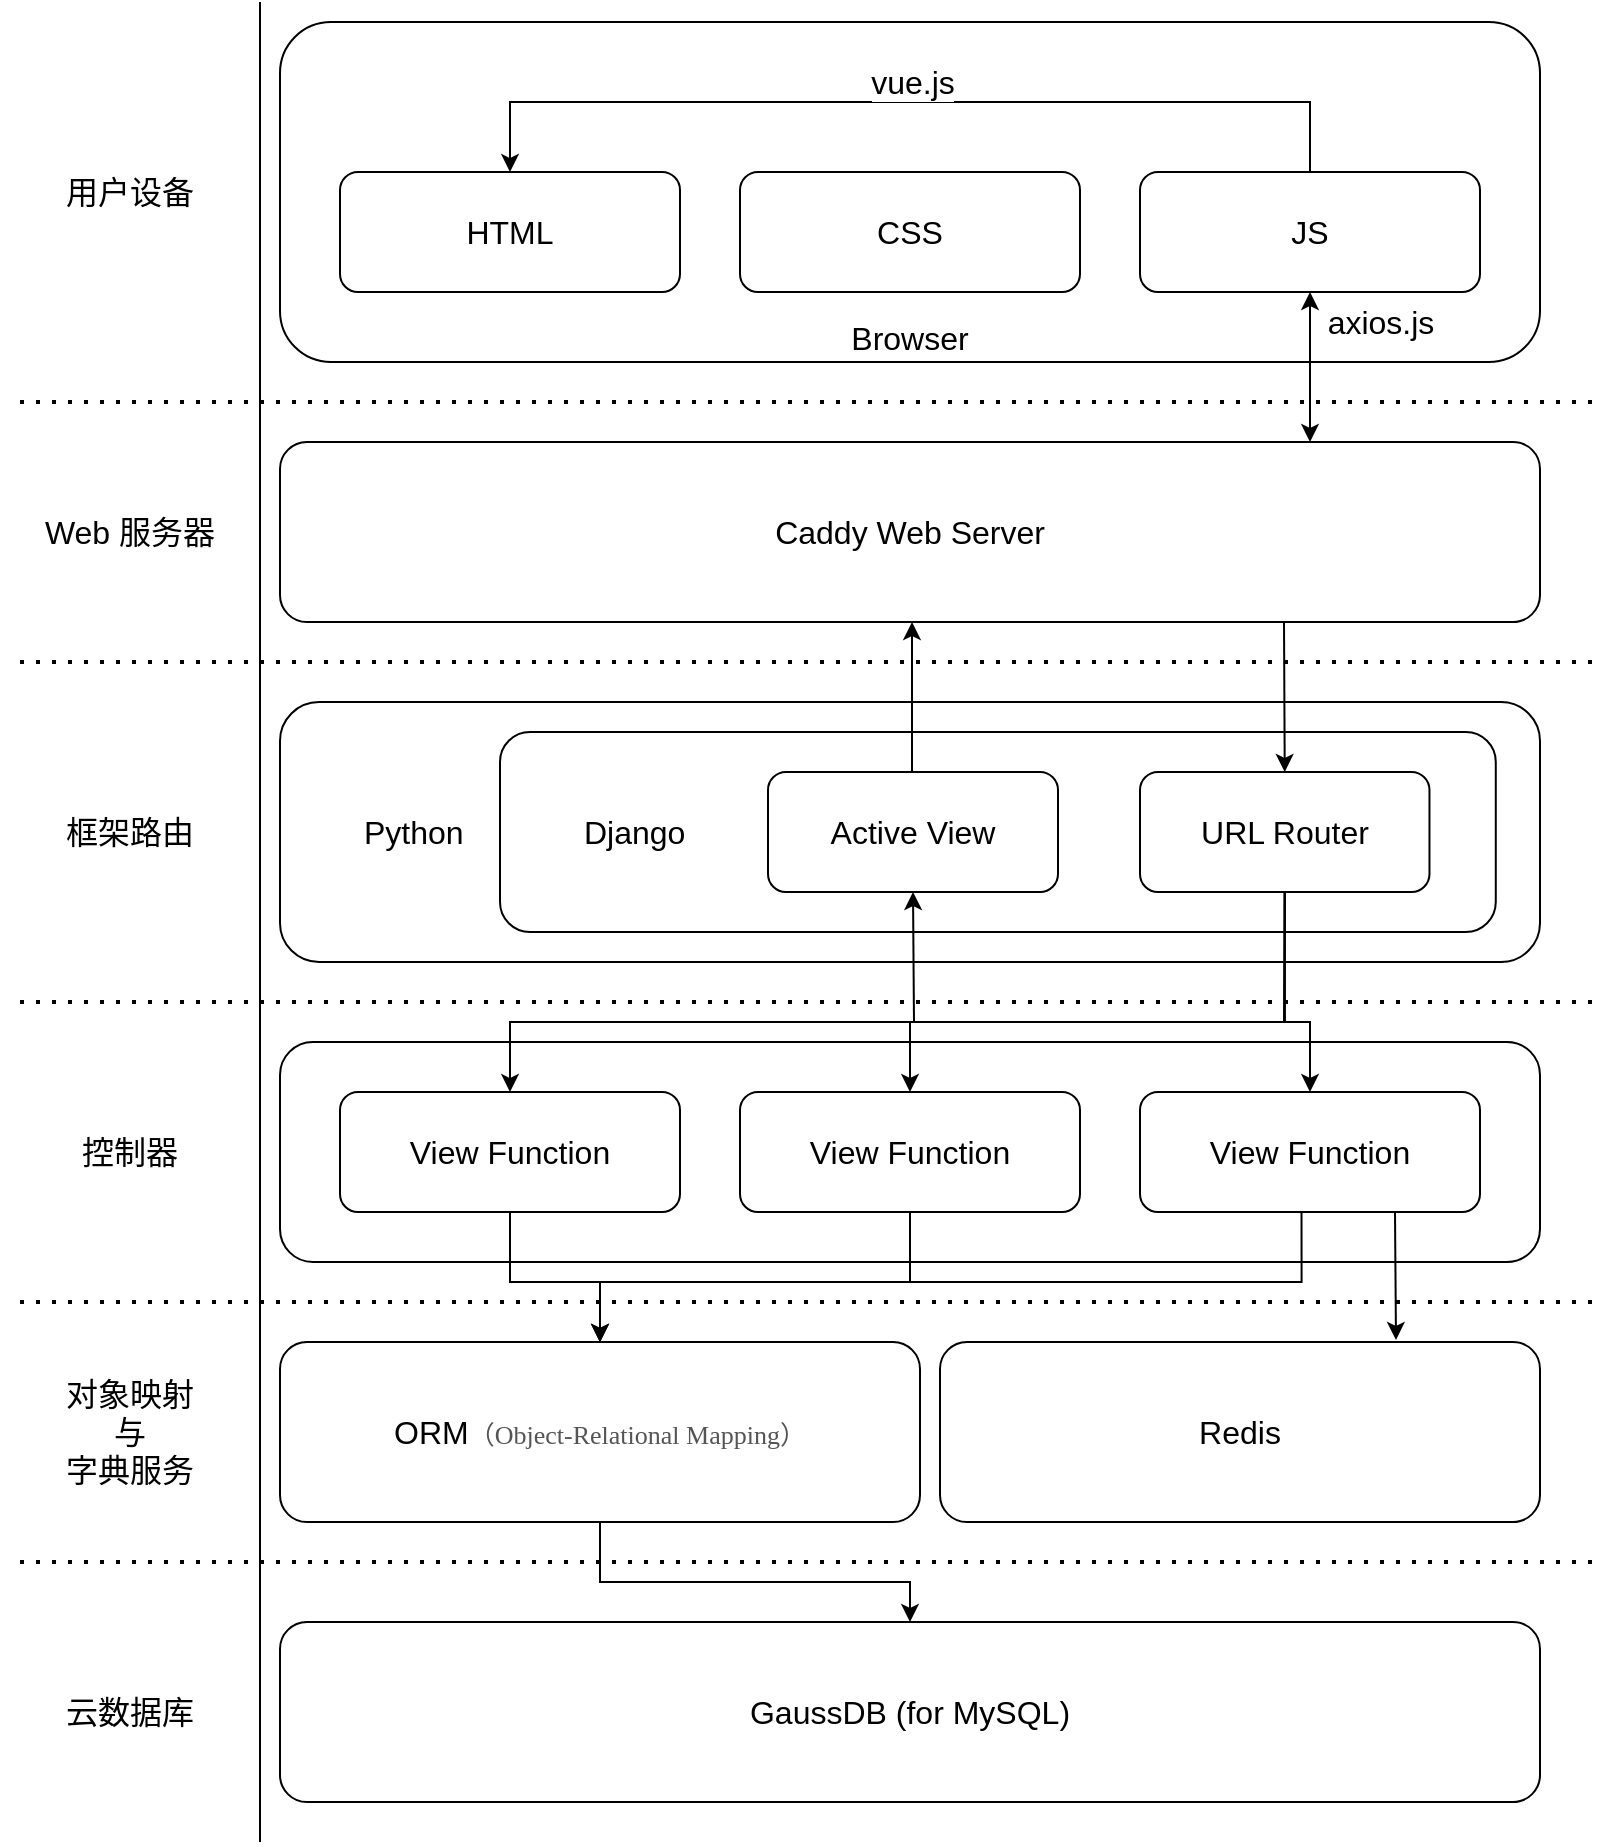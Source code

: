 <mxfile version="25.0.1">
  <diagram id="prtHgNgQTEPvFCAcTncT" name="Page-1">
    <mxGraphModel dx="1728" dy="950" grid="1" gridSize="10" guides="1" tooltips="1" connect="1" arrows="1" fold="1" page="1" pageScale="1" pageWidth="827" pageHeight="1169" math="0" shadow="0">
      <root>
        <mxCell id="0" />
        <mxCell id="1" parent="0" />
        <mxCell id="S9EUZcToGmtCzxnMtm0F-3" value="&lt;font style=&quot;font-size: 16px;&quot;&gt;Browser&lt;/font&gt;" style="rounded=1;whiteSpace=wrap;html=1;verticalAlign=bottom;" vertex="1" parent="1">
          <mxGeometry x="170" y="170" width="630" height="170" as="geometry" />
        </mxCell>
        <mxCell id="S9EUZcToGmtCzxnMtm0F-2" value="" style="endArrow=none;html=1;rounded=0;" edge="1" parent="1">
          <mxGeometry width="50" height="50" relative="1" as="geometry">
            <mxPoint x="160" y="1080" as="sourcePoint" />
            <mxPoint x="160" y="160" as="targetPoint" />
          </mxGeometry>
        </mxCell>
        <mxCell id="S9EUZcToGmtCzxnMtm0F-4" value="&lt;font style=&quot;font-size: 16px;&quot;&gt;HTML&lt;/font&gt;" style="rounded=1;whiteSpace=wrap;html=1;" vertex="1" parent="1">
          <mxGeometry x="200" y="245" width="170" height="60" as="geometry" />
        </mxCell>
        <mxCell id="S9EUZcToGmtCzxnMtm0F-5" value="&lt;font style=&quot;font-size: 16px;&quot;&gt;CSS&lt;/font&gt;" style="rounded=1;whiteSpace=wrap;html=1;" vertex="1" parent="1">
          <mxGeometry x="400" y="245" width="170" height="60" as="geometry" />
        </mxCell>
        <mxCell id="S9EUZcToGmtCzxnMtm0F-6" value="&lt;font style=&quot;font-size: 16px;&quot;&gt;JS&lt;/font&gt;" style="rounded=1;whiteSpace=wrap;html=1;" vertex="1" parent="1">
          <mxGeometry x="600" y="245" width="170" height="60" as="geometry" />
        </mxCell>
        <mxCell id="S9EUZcToGmtCzxnMtm0F-7" value="&lt;font style=&quot;font-size: 16px;&quot;&gt;Caddy Web Server&lt;/font&gt;" style="rounded=1;whiteSpace=wrap;html=1;" vertex="1" parent="1">
          <mxGeometry x="170" y="380" width="630" height="90" as="geometry" />
        </mxCell>
        <mxCell id="S9EUZcToGmtCzxnMtm0F-8" value="" style="endArrow=classic;html=1;rounded=0;fontFamily=Helvetica;fontSize=12;fontColor=default;entryX=0.5;entryY=0;entryDx=0;entryDy=0;exitX=0.5;exitY=0;exitDx=0;exitDy=0;" edge="1" parent="1" source="S9EUZcToGmtCzxnMtm0F-6" target="S9EUZcToGmtCzxnMtm0F-4">
          <mxGeometry width="50" height="50" relative="1" as="geometry">
            <mxPoint x="330" y="410" as="sourcePoint" />
            <mxPoint x="380" y="360" as="targetPoint" />
            <Array as="points">
              <mxPoint x="685" y="210" />
              <mxPoint x="285" y="210" />
            </Array>
          </mxGeometry>
        </mxCell>
        <mxCell id="S9EUZcToGmtCzxnMtm0F-9" value="&lt;font style=&quot;font-size: 16px;&quot;&gt;vue.js&lt;/font&gt;" style="edgeLabel;html=1;align=center;verticalAlign=middle;resizable=0;points=[];rounded=1;strokeColor=default;fontFamily=Helvetica;fontSize=12;fontColor=default;fillColor=default;" vertex="1" connectable="0" parent="S9EUZcToGmtCzxnMtm0F-8">
          <mxGeometry x="-0.067" y="3" relative="1" as="geometry">
            <mxPoint x="-15" y="-13" as="offset" />
          </mxGeometry>
        </mxCell>
        <mxCell id="S9EUZcToGmtCzxnMtm0F-15" value="" style="group;align=left;" vertex="1" connectable="0" parent="1">
          <mxGeometry x="170" y="510" width="630" height="130" as="geometry" />
        </mxCell>
        <mxCell id="S9EUZcToGmtCzxnMtm0F-33" value="" style="group" vertex="1" connectable="0" parent="S9EUZcToGmtCzxnMtm0F-15">
          <mxGeometry width="630" height="130" as="geometry" />
        </mxCell>
        <mxCell id="S9EUZcToGmtCzxnMtm0F-10" value="&lt;blockquote style=&quot;margin: 0 0 0 40px; border: none; padding: 0px;&quot;&gt;&lt;font style=&quot;font-size: 16px;&quot;&gt;Python&lt;/font&gt;&lt;/blockquote&gt;" style="rounded=1;whiteSpace=wrap;html=1;strokeColor=default;align=left;verticalAlign=middle;fontFamily=Helvetica;fontSize=12;fontColor=default;fillColor=default;" vertex="1" parent="S9EUZcToGmtCzxnMtm0F-33">
          <mxGeometry width="630" height="130" as="geometry" />
        </mxCell>
        <mxCell id="S9EUZcToGmtCzxnMtm0F-11" value="&lt;blockquote style=&quot;margin: 0 0 0 40px; border: none; padding: 0px;&quot;&gt;&lt;font style=&quot;font-size: 16px;&quot;&gt;Django&lt;/font&gt;&lt;/blockquote&gt;" style="rounded=1;whiteSpace=wrap;html=1;strokeColor=default;align=left;verticalAlign=middle;fontFamily=Helvetica;fontSize=12;fontColor=default;fillColor=default;" vertex="1" parent="S9EUZcToGmtCzxnMtm0F-33">
          <mxGeometry x="110" y="15" width="497.89" height="100" as="geometry" />
        </mxCell>
        <mxCell id="S9EUZcToGmtCzxnMtm0F-12" value="&lt;font style=&quot;font-size: 16px;&quot;&gt;URL Router&lt;/font&gt;" style="rounded=1;whiteSpace=wrap;html=1;strokeColor=default;align=center;verticalAlign=middle;fontFamily=Helvetica;fontSize=12;fontColor=default;fillColor=default;" vertex="1" parent="S9EUZcToGmtCzxnMtm0F-33">
          <mxGeometry x="430" y="35" width="144.74" height="60" as="geometry" />
        </mxCell>
        <mxCell id="S9EUZcToGmtCzxnMtm0F-31" value="&lt;font style=&quot;font-size: 16px;&quot;&gt;Active View&lt;/font&gt;" style="rounded=1;whiteSpace=wrap;html=1;strokeColor=default;align=center;verticalAlign=middle;fontFamily=Helvetica;fontSize=12;fontColor=default;fillColor=default;" vertex="1" parent="S9EUZcToGmtCzxnMtm0F-33">
          <mxGeometry x="244" y="35" width="145" height="60" as="geometry" />
        </mxCell>
        <mxCell id="S9EUZcToGmtCzxnMtm0F-35" value="" style="edgeStyle=orthogonalEdgeStyle;rounded=0;orthogonalLoop=1;jettySize=auto;html=1;fontFamily=Helvetica;fontSize=12;fontColor=default;entryX=0.5;entryY=0;entryDx=0;entryDy=0;" edge="1" parent="1" target="S9EUZcToGmtCzxnMtm0F-12">
          <mxGeometry relative="1" as="geometry">
            <mxPoint x="672" y="470" as="sourcePoint" />
            <Array as="points">
              <mxPoint x="672" y="470" />
              <mxPoint x="672" y="500" />
            </Array>
          </mxGeometry>
        </mxCell>
        <mxCell id="S9EUZcToGmtCzxnMtm0F-13" value="" style="endArrow=classic;html=1;rounded=0;fontFamily=Helvetica;fontSize=12;fontColor=default;exitX=0.5;exitY=1;exitDx=0;exitDy=0;startArrow=classic;startFill=1;" edge="1" parent="1" source="S9EUZcToGmtCzxnMtm0F-6">
          <mxGeometry width="50" height="50" relative="1" as="geometry">
            <mxPoint x="330" y="400" as="sourcePoint" />
            <mxPoint x="685" y="380" as="targetPoint" />
          </mxGeometry>
        </mxCell>
        <mxCell id="S9EUZcToGmtCzxnMtm0F-14" value="&lt;font style=&quot;font-size: 16px;&quot;&gt;axios.js&lt;/font&gt;" style="edgeLabel;html=1;align=center;verticalAlign=middle;resizable=0;points=[];rounded=1;strokeColor=default;fontFamily=Helvetica;fontSize=12;fontColor=default;fillColor=default;" vertex="1" connectable="0" parent="S9EUZcToGmtCzxnMtm0F-13">
          <mxGeometry x="-0.701" y="-1" relative="1" as="geometry">
            <mxPoint x="36" y="4" as="offset" />
          </mxGeometry>
        </mxCell>
        <mxCell id="S9EUZcToGmtCzxnMtm0F-16" value="" style="endArrow=none;dashed=1;html=1;dashPattern=1 3;strokeWidth=2;rounded=0;" edge="1" parent="1">
          <mxGeometry width="50" height="50" relative="1" as="geometry">
            <mxPoint x="40" y="490" as="sourcePoint" />
            <mxPoint x="830" y="490" as="targetPoint" />
          </mxGeometry>
        </mxCell>
        <mxCell id="S9EUZcToGmtCzxnMtm0F-17" value="" style="rounded=1;whiteSpace=wrap;html=1;" vertex="1" parent="1">
          <mxGeometry x="170" y="680" width="630" height="110" as="geometry" />
        </mxCell>
        <mxCell id="S9EUZcToGmtCzxnMtm0F-18" value="" style="endArrow=none;dashed=1;html=1;dashPattern=1 3;strokeWidth=2;rounded=0;" edge="1" parent="1">
          <mxGeometry width="50" height="50" relative="1" as="geometry">
            <mxPoint x="40" y="660" as="sourcePoint" />
            <mxPoint x="830" y="660" as="targetPoint" />
          </mxGeometry>
        </mxCell>
        <mxCell id="S9EUZcToGmtCzxnMtm0F-43" value="" style="edgeStyle=orthogonalEdgeStyle;rounded=0;orthogonalLoop=1;jettySize=auto;html=1;fontFamily=Helvetica;fontSize=12;fontColor=default;" edge="1" parent="1" source="S9EUZcToGmtCzxnMtm0F-19" target="S9EUZcToGmtCzxnMtm0F-22">
          <mxGeometry relative="1" as="geometry">
            <Array as="points">
              <mxPoint x="285" y="800" />
              <mxPoint x="330" y="800" />
            </Array>
          </mxGeometry>
        </mxCell>
        <mxCell id="S9EUZcToGmtCzxnMtm0F-19" value="&lt;font style=&quot;font-size: 16px;&quot;&gt;View Function&lt;/font&gt;" style="rounded=1;whiteSpace=wrap;html=1;strokeColor=default;align=center;verticalAlign=middle;fontFamily=Helvetica;fontSize=12;fontColor=default;fillColor=default;" vertex="1" parent="1">
          <mxGeometry x="200" y="705" width="170" height="60" as="geometry" />
        </mxCell>
        <mxCell id="S9EUZcToGmtCzxnMtm0F-45" value="" style="edgeStyle=orthogonalEdgeStyle;rounded=0;orthogonalLoop=1;jettySize=auto;html=1;fontFamily=Helvetica;fontSize=12;fontColor=default;entryX=0.5;entryY=0;entryDx=0;entryDy=0;" edge="1" parent="1" source="S9EUZcToGmtCzxnMtm0F-20" target="S9EUZcToGmtCzxnMtm0F-22">
          <mxGeometry relative="1" as="geometry">
            <Array as="points">
              <mxPoint x="485" y="800" />
              <mxPoint x="330" y="800" />
            </Array>
          </mxGeometry>
        </mxCell>
        <mxCell id="S9EUZcToGmtCzxnMtm0F-20" value="&lt;font style=&quot;font-size: 16px;&quot;&gt;View Function&lt;/font&gt;" style="rounded=1;whiteSpace=wrap;html=1;strokeColor=default;align=center;verticalAlign=middle;fontFamily=Helvetica;fontSize=12;fontColor=default;fillColor=default;" vertex="1" parent="1">
          <mxGeometry x="400" y="705" width="170" height="60" as="geometry" />
        </mxCell>
        <mxCell id="S9EUZcToGmtCzxnMtm0F-46" value="" style="edgeStyle=orthogonalEdgeStyle;rounded=0;orthogonalLoop=1;jettySize=auto;html=1;fontFamily=Helvetica;fontSize=12;fontColor=default;entryX=0.5;entryY=0;entryDx=0;entryDy=0;exitX=0.475;exitY=0.983;exitDx=0;exitDy=0;exitPerimeter=0;" edge="1" parent="1" source="S9EUZcToGmtCzxnMtm0F-21" target="S9EUZcToGmtCzxnMtm0F-22">
          <mxGeometry relative="1" as="geometry">
            <Array as="points">
              <mxPoint x="681" y="800" />
              <mxPoint x="330" y="800" />
            </Array>
          </mxGeometry>
        </mxCell>
        <mxCell id="S9EUZcToGmtCzxnMtm0F-21" value="&lt;font style=&quot;font-size: 16px;&quot;&gt;View Function&lt;/font&gt;" style="rounded=1;whiteSpace=wrap;html=1;strokeColor=default;align=center;verticalAlign=middle;fontFamily=Helvetica;fontSize=12;fontColor=default;fillColor=default;" vertex="1" parent="1">
          <mxGeometry x="600" y="705" width="170" height="60" as="geometry" />
        </mxCell>
        <mxCell id="S9EUZcToGmtCzxnMtm0F-48" value="" style="edgeStyle=orthogonalEdgeStyle;rounded=0;orthogonalLoop=1;jettySize=auto;html=1;fontFamily=Helvetica;fontSize=12;fontColor=default;" edge="1" parent="1" source="S9EUZcToGmtCzxnMtm0F-22" target="S9EUZcToGmtCzxnMtm0F-26">
          <mxGeometry relative="1" as="geometry">
            <Array as="points">
              <mxPoint x="330" y="950" />
              <mxPoint x="485" y="950" />
            </Array>
          </mxGeometry>
        </mxCell>
        <mxCell id="S9EUZcToGmtCzxnMtm0F-22" value="&lt;font style=&quot;font-size: 16px;&quot;&gt;ORM&lt;span style=&quot;color: rgb(85, 85, 85); font-family: &amp;quot;Times New Roman&amp;quot;, Georgia, &amp;quot;DejaVu Serif&amp;quot;, serif; font-size: 13px; text-align: start; background-color: rgb(255, 255, 255);&quot;&gt;（Object-Relational Mapping）&lt;/span&gt;&lt;/font&gt;" style="rounded=1;whiteSpace=wrap;html=1;" vertex="1" parent="1">
          <mxGeometry x="170" y="830" width="320" height="90" as="geometry" />
        </mxCell>
        <mxCell id="S9EUZcToGmtCzxnMtm0F-23" value="" style="endArrow=none;dashed=1;html=1;dashPattern=1 3;strokeWidth=2;rounded=0;" edge="1" parent="1">
          <mxGeometry width="50" height="50" relative="1" as="geometry">
            <mxPoint x="40" y="810" as="sourcePoint" />
            <mxPoint x="830" y="810" as="targetPoint" />
          </mxGeometry>
        </mxCell>
        <mxCell id="S9EUZcToGmtCzxnMtm0F-24" value="&lt;font style=&quot;font-size: 16px;&quot;&gt;Redis&lt;/font&gt;" style="rounded=1;whiteSpace=wrap;html=1;" vertex="1" parent="1">
          <mxGeometry x="500" y="830" width="300" height="90" as="geometry" />
        </mxCell>
        <mxCell id="S9EUZcToGmtCzxnMtm0F-25" value="" style="endArrow=none;dashed=1;html=1;dashPattern=1 3;strokeWidth=2;rounded=0;" edge="1" parent="1">
          <mxGeometry width="50" height="50" relative="1" as="geometry">
            <mxPoint x="40" y="940" as="sourcePoint" />
            <mxPoint x="830" y="940" as="targetPoint" />
          </mxGeometry>
        </mxCell>
        <mxCell id="S9EUZcToGmtCzxnMtm0F-26" value="&lt;font style=&quot;font-size: 16px;&quot;&gt;GaussDB (for MySQL)&lt;/font&gt;" style="rounded=1;whiteSpace=wrap;html=1;" vertex="1" parent="1">
          <mxGeometry x="170" y="970" width="630" height="90" as="geometry" />
        </mxCell>
        <mxCell id="S9EUZcToGmtCzxnMtm0F-36" value="" style="edgeStyle=orthogonalEdgeStyle;rounded=0;orthogonalLoop=1;jettySize=auto;html=1;fontFamily=Helvetica;fontSize=12;fontColor=default;entryX=0.5;entryY=0;entryDx=0;entryDy=0;" edge="1" parent="1" source="S9EUZcToGmtCzxnMtm0F-12" target="S9EUZcToGmtCzxnMtm0F-19">
          <mxGeometry relative="1" as="geometry">
            <Array as="points">
              <mxPoint x="672" y="670" />
              <mxPoint x="285" y="670" />
            </Array>
          </mxGeometry>
        </mxCell>
        <mxCell id="S9EUZcToGmtCzxnMtm0F-38" value="" style="edgeStyle=orthogonalEdgeStyle;rounded=0;orthogonalLoop=1;jettySize=auto;html=1;fontFamily=Helvetica;fontSize=12;fontColor=default;entryX=0.5;entryY=0;entryDx=0;entryDy=0;exitX=0.5;exitY=1;exitDx=0;exitDy=0;" edge="1" parent="1" source="S9EUZcToGmtCzxnMtm0F-12" target="S9EUZcToGmtCzxnMtm0F-20">
          <mxGeometry relative="1" as="geometry">
            <mxPoint x="682" y="615" as="sourcePoint" />
            <mxPoint x="295" y="715" as="targetPoint" />
            <Array as="points">
              <mxPoint x="672" y="670" />
              <mxPoint x="485" y="670" />
            </Array>
          </mxGeometry>
        </mxCell>
        <mxCell id="S9EUZcToGmtCzxnMtm0F-41" value="" style="endArrow=classic;html=1;rounded=0;fontFamily=Helvetica;fontSize=12;fontColor=default;exitX=0.75;exitY=1;exitDx=0;exitDy=0;" edge="1" parent="1" source="S9EUZcToGmtCzxnMtm0F-21">
          <mxGeometry width="50" height="50" relative="1" as="geometry">
            <mxPoint x="450" y="760" as="sourcePoint" />
            <mxPoint x="728" y="829" as="targetPoint" />
          </mxGeometry>
        </mxCell>
        <mxCell id="S9EUZcToGmtCzxnMtm0F-49" value="" style="endArrow=classic;html=1;rounded=0;fontFamily=Helvetica;fontSize=12;fontColor=default;exitX=0.5;exitY=1;exitDx=0;exitDy=0;entryX=0.5;entryY=0;entryDx=0;entryDy=0;" edge="1" parent="1" source="S9EUZcToGmtCzxnMtm0F-12" target="S9EUZcToGmtCzxnMtm0F-21">
          <mxGeometry width="50" height="50" relative="1" as="geometry">
            <mxPoint x="530" y="710" as="sourcePoint" />
            <mxPoint x="672" y="700" as="targetPoint" />
            <Array as="points">
              <mxPoint x="672" y="670" />
              <mxPoint x="685" y="670" />
            </Array>
          </mxGeometry>
        </mxCell>
        <mxCell id="S9EUZcToGmtCzxnMtm0F-50" value="" style="edgeStyle=orthogonalEdgeStyle;rounded=0;orthogonalLoop=1;jettySize=auto;html=1;fontFamily=Helvetica;fontSize=12;fontColor=default;" edge="1" parent="1" source="S9EUZcToGmtCzxnMtm0F-31">
          <mxGeometry relative="1" as="geometry">
            <mxPoint x="486" y="470" as="targetPoint" />
            <Array as="points">
              <mxPoint x="480" y="550" />
              <mxPoint x="480" y="550" />
            </Array>
          </mxGeometry>
        </mxCell>
        <mxCell id="S9EUZcToGmtCzxnMtm0F-51" value="" style="endArrow=classic;html=1;rounded=0;fontFamily=Helvetica;fontSize=12;fontColor=default;entryX=0.5;entryY=1;entryDx=0;entryDy=0;" edge="1" parent="1" target="S9EUZcToGmtCzxnMtm0F-31">
          <mxGeometry width="50" height="50" relative="1" as="geometry">
            <mxPoint x="487" y="670" as="sourcePoint" />
            <mxPoint x="340" y="590" as="targetPoint" />
          </mxGeometry>
        </mxCell>
        <mxCell id="S9EUZcToGmtCzxnMtm0F-52" value="" style="endArrow=none;dashed=1;html=1;dashPattern=1 3;strokeWidth=2;rounded=0;" edge="1" parent="1">
          <mxGeometry width="50" height="50" relative="1" as="geometry">
            <mxPoint x="40" y="360" as="sourcePoint" />
            <mxPoint x="830" y="360" as="targetPoint" />
          </mxGeometry>
        </mxCell>
        <mxCell id="S9EUZcToGmtCzxnMtm0F-53" value="&lt;font style=&quot;font-size: 16px;&quot;&gt;用户设备&lt;/font&gt;" style="text;html=1;align=center;verticalAlign=middle;whiteSpace=wrap;rounded=0;fontFamily=Helvetica;fontSize=12;fontColor=default;" vertex="1" parent="1">
          <mxGeometry x="30" y="240" width="130" height="30" as="geometry" />
        </mxCell>
        <mxCell id="S9EUZcToGmtCzxnMtm0F-54" value="&lt;font style=&quot;font-size: 16px;&quot;&gt;Web 服务器&lt;/font&gt;" style="text;html=1;align=center;verticalAlign=middle;whiteSpace=wrap;rounded=0;fontFamily=Helvetica;fontSize=12;fontColor=default;" vertex="1" parent="1">
          <mxGeometry x="30" y="410" width="130" height="30" as="geometry" />
        </mxCell>
        <mxCell id="S9EUZcToGmtCzxnMtm0F-55" value="&lt;font style=&quot;font-size: 16px;&quot;&gt;框架路由&lt;/font&gt;" style="text;html=1;align=center;verticalAlign=middle;whiteSpace=wrap;rounded=0;fontFamily=Helvetica;fontSize=12;fontColor=default;" vertex="1" parent="1">
          <mxGeometry x="30" y="560" width="130" height="30" as="geometry" />
        </mxCell>
        <mxCell id="S9EUZcToGmtCzxnMtm0F-56" value="&lt;font style=&quot;font-size: 16px;&quot;&gt;控制器&lt;/font&gt;" style="text;html=1;align=center;verticalAlign=middle;whiteSpace=wrap;rounded=0;fontFamily=Helvetica;fontSize=12;fontColor=default;" vertex="1" parent="1">
          <mxGeometry x="30" y="720" width="130" height="30" as="geometry" />
        </mxCell>
        <mxCell id="S9EUZcToGmtCzxnMtm0F-57" value="&lt;font style=&quot;font-size: 16px;&quot;&gt;对象映射&lt;/font&gt;&lt;div&gt;&lt;font style=&quot;font-size: 16px;&quot;&gt;与&lt;/font&gt;&lt;/div&gt;&lt;div&gt;&lt;font style=&quot;font-size: 16px;&quot;&gt;字典服务&lt;/font&gt;&lt;/div&gt;" style="text;html=1;align=center;verticalAlign=middle;whiteSpace=wrap;rounded=0;fontFamily=Helvetica;fontSize=12;fontColor=default;" vertex="1" parent="1">
          <mxGeometry x="35" y="860" width="120" height="30" as="geometry" />
        </mxCell>
        <mxCell id="S9EUZcToGmtCzxnMtm0F-58" value="&lt;font style=&quot;font-size: 16px;&quot;&gt;云数据库&lt;/font&gt;" style="text;html=1;align=center;verticalAlign=middle;whiteSpace=wrap;rounded=0;fontFamily=Helvetica;fontSize=12;fontColor=default;" vertex="1" parent="1">
          <mxGeometry x="30" y="1000" width="130" height="30" as="geometry" />
        </mxCell>
      </root>
    </mxGraphModel>
  </diagram>
</mxfile>
